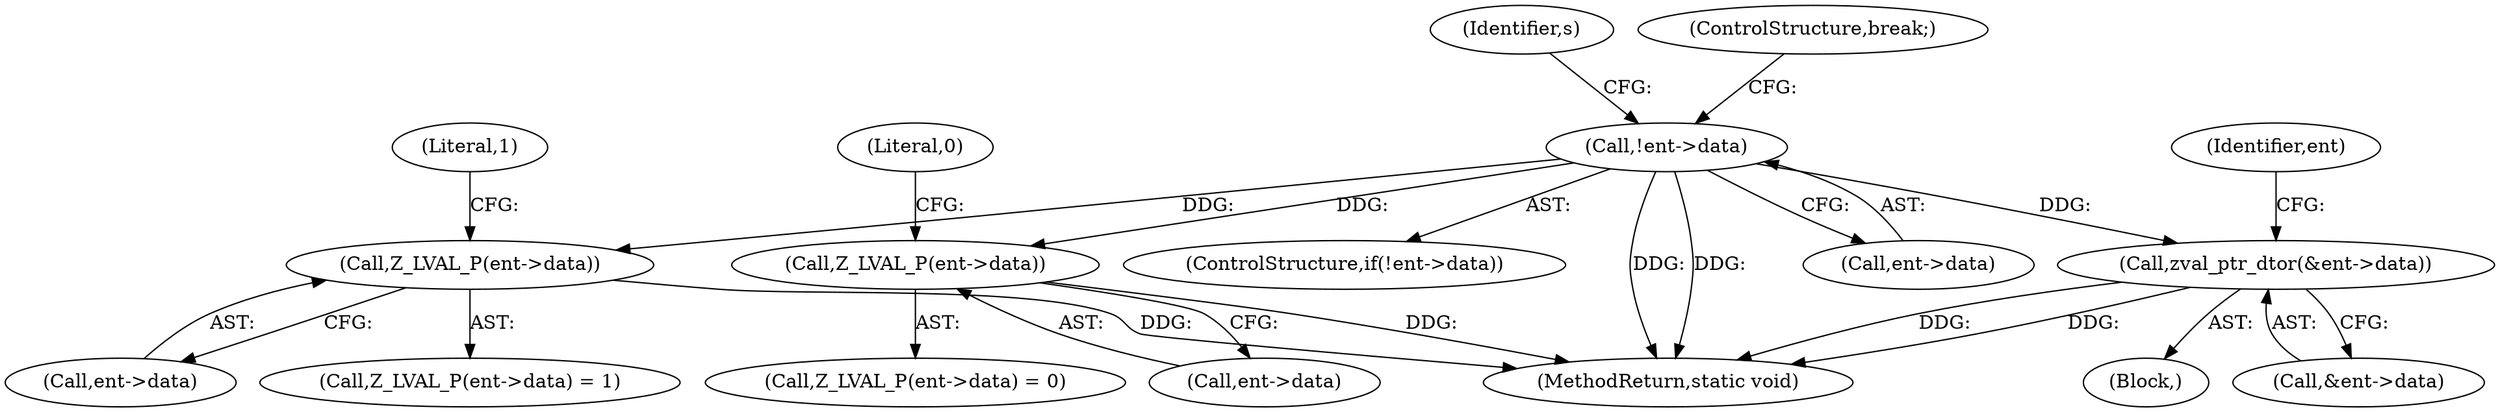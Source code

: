 digraph "0_php-src_a44c89e8af7c2410f4bfc5e097be2a5d0639a60c?w=1@pointer" {
"1000311" [label="(Call,!ent->data)"];
"1000324" [label="(Call,Z_LVAL_P(ent->data))"];
"1000337" [label="(Call,Z_LVAL_P(ent->data))"];
"1000344" [label="(Call,zval_ptr_dtor(&ent->data))"];
"1000325" [label="(Call,ent->data)"];
"1000310" [label="(ControlStructure,if(!ent->data))"];
"1000320" [label="(Identifier,s)"];
"1000345" [label="(Call,&ent->data)"];
"1000324" [label="(Call,Z_LVAL_P(ent->data))"];
"1000328" [label="(Literal,1)"];
"1000343" [label="(Block,)"];
"1000336" [label="(Call,Z_LVAL_P(ent->data) = 0)"];
"1000341" [label="(Literal,0)"];
"1000337" [label="(Call,Z_LVAL_P(ent->data))"];
"1000338" [label="(Call,ent->data)"];
"1000316" [label="(ControlStructure,break;)"];
"1000311" [label="(Call,!ent->data)"];
"1000351" [label="(Identifier,ent)"];
"1000429" [label="(MethodReturn,static void)"];
"1000323" [label="(Call,Z_LVAL_P(ent->data) = 1)"];
"1000312" [label="(Call,ent->data)"];
"1000344" [label="(Call,zval_ptr_dtor(&ent->data))"];
"1000311" -> "1000310"  [label="AST: "];
"1000311" -> "1000312"  [label="CFG: "];
"1000312" -> "1000311"  [label="AST: "];
"1000316" -> "1000311"  [label="CFG: "];
"1000320" -> "1000311"  [label="CFG: "];
"1000311" -> "1000429"  [label="DDG: "];
"1000311" -> "1000429"  [label="DDG: "];
"1000311" -> "1000324"  [label="DDG: "];
"1000311" -> "1000337"  [label="DDG: "];
"1000311" -> "1000344"  [label="DDG: "];
"1000324" -> "1000323"  [label="AST: "];
"1000324" -> "1000325"  [label="CFG: "];
"1000325" -> "1000324"  [label="AST: "];
"1000328" -> "1000324"  [label="CFG: "];
"1000324" -> "1000429"  [label="DDG: "];
"1000337" -> "1000336"  [label="AST: "];
"1000337" -> "1000338"  [label="CFG: "];
"1000338" -> "1000337"  [label="AST: "];
"1000341" -> "1000337"  [label="CFG: "];
"1000337" -> "1000429"  [label="DDG: "];
"1000344" -> "1000343"  [label="AST: "];
"1000344" -> "1000345"  [label="CFG: "];
"1000345" -> "1000344"  [label="AST: "];
"1000351" -> "1000344"  [label="CFG: "];
"1000344" -> "1000429"  [label="DDG: "];
"1000344" -> "1000429"  [label="DDG: "];
}
